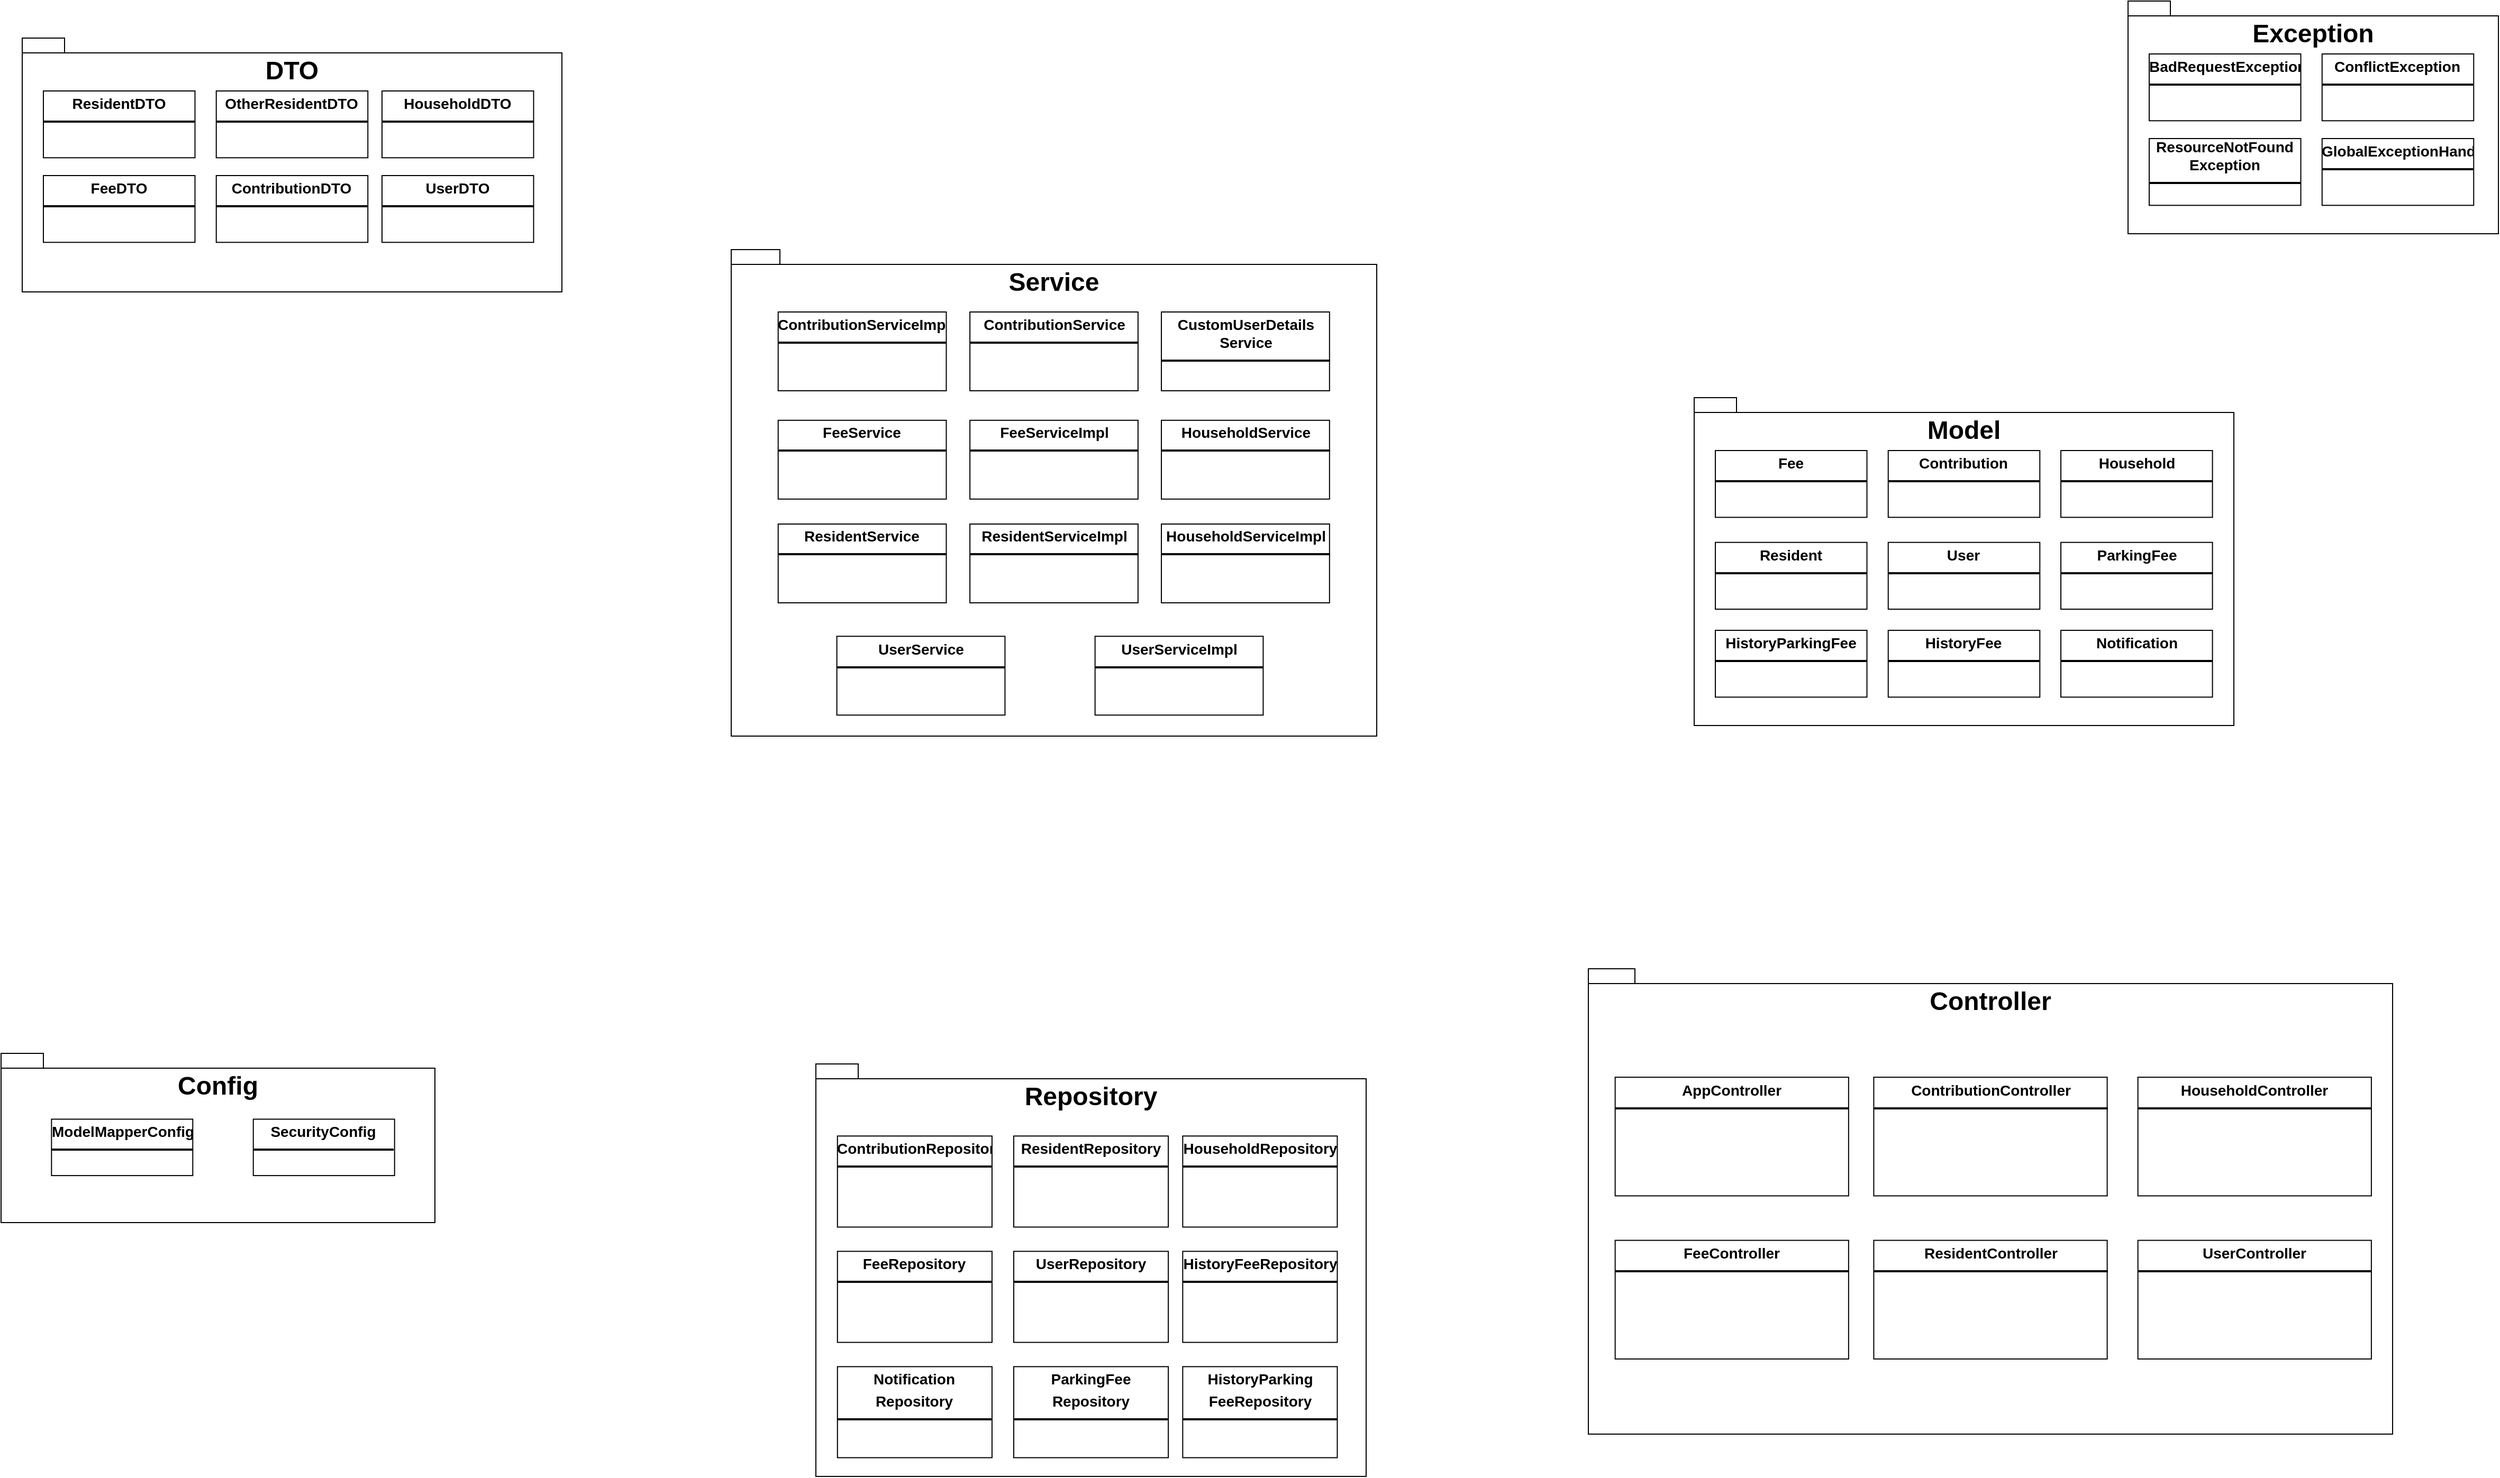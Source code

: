 <mxfile version="25.0.3">
  <diagram name="Trang-1" id="RsBz9VkTQKzEHJC4Uw_y">
    <mxGraphModel dx="2227" dy="759" grid="1" gridSize="10" guides="1" tooltips="1" connect="1" arrows="1" fold="1" page="1" pageScale="1" pageWidth="827" pageHeight="1169" math="0" shadow="0">
      <root>
        <mxCell id="0" />
        <mxCell id="1" parent="0" />
        <mxCell id="sc5J6ZGXAxC4H3JBdzpV-8" value="" style="group;fontSize=14;" parent="1" vertex="1" connectable="0">
          <mxGeometry x="-660" y="1360" width="410" height="160" as="geometry" />
        </mxCell>
        <mxCell id="sc5J6ZGXAxC4H3JBdzpV-1" value="&lt;font style=&quot;font-size: 24px;&quot;&gt;Config&lt;/font&gt;" style="shape=folder;fontStyle=1;spacingTop=10;tabWidth=40;tabHeight=14;tabPosition=left;html=1;whiteSpace=wrap;align=center;verticalAlign=top;labelPosition=center;verticalLabelPosition=middle;horizontal=1;fontSize=14;" parent="sc5J6ZGXAxC4H3JBdzpV-8" vertex="1">
          <mxGeometry width="410" height="160" as="geometry" />
        </mxCell>
        <mxCell id="sc5J6ZGXAxC4H3JBdzpV-6" value="&lt;p style=&quot;margin:0px;margin-top:4px;text-align:center;&quot;&gt;&lt;b&gt;ModelMapperConfig&lt;/b&gt;&lt;/p&gt;&lt;hr style=&quot;border-style:solid;&quot;&gt;&lt;div style=&quot;height:2px;&quot;&gt;&lt;/div&gt;" style="verticalAlign=top;align=left;overflow=fill;html=1;whiteSpace=wrap;fontSize=14;" parent="sc5J6ZGXAxC4H3JBdzpV-8" vertex="1">
          <mxGeometry x="47.674" y="62.222" width="133.488" height="53.333" as="geometry" />
        </mxCell>
        <mxCell id="sc5J6ZGXAxC4H3JBdzpV-7" value="&lt;p style=&quot;margin:0px;margin-top:4px;text-align:center;&quot;&gt;&lt;b&gt;SecurityConfig&lt;/b&gt;&lt;/p&gt;&lt;hr style=&quot;border-style:solid;&quot;&gt;&lt;div style=&quot;height:2px;&quot;&gt;&lt;/div&gt;" style="verticalAlign=top;align=left;overflow=fill;html=1;whiteSpace=wrap;fontSize=14;" parent="sc5J6ZGXAxC4H3JBdzpV-8" vertex="1">
          <mxGeometry x="238.372" y="62.222" width="133.488" height="53.333" as="geometry" />
        </mxCell>
        <mxCell id="sc5J6ZGXAxC4H3JBdzpV-34" value="" style="group;fontSize=14;" parent="1" vertex="1" connectable="0">
          <mxGeometry x="-640" y="400.0" width="510" height="240" as="geometry" />
        </mxCell>
        <mxCell id="sc5J6ZGXAxC4H3JBdzpV-32" value="&lt;font style=&quot;font-size: 24px;&quot;&gt;DTO&lt;/font&gt;" style="shape=folder;fontStyle=1;spacingTop=10;tabWidth=40;tabHeight=14;tabPosition=left;html=1;whiteSpace=wrap;align=center;verticalAlign=top;labelPosition=center;verticalLabelPosition=middle;horizontal=1;container=0;fontSize=14;" parent="sc5J6ZGXAxC4H3JBdzpV-34" vertex="1">
          <mxGeometry width="510" height="240" as="geometry" />
        </mxCell>
        <mxCell id="sc5J6ZGXAxC4H3JBdzpV-21" value="&lt;p style=&quot;margin:0px;margin-top:4px;text-align:center;&quot;&gt;&lt;b&gt;UserDTO&lt;/b&gt;&lt;/p&gt;&lt;hr style=&quot;border-style:solid;&quot;&gt;&lt;div style=&quot;height:2px;&quot;&gt;&lt;/div&gt;" style="verticalAlign=top;align=left;overflow=fill;html=1;whiteSpace=wrap;container=0;fontSize=14;" parent="sc5J6ZGXAxC4H3JBdzpV-34" vertex="1">
          <mxGeometry x="340.004" y="130.004" width="143.256" height="63.158" as="geometry" />
        </mxCell>
        <mxCell id="sc5J6ZGXAxC4H3JBdzpV-23" value="&lt;p style=&quot;margin:0px;margin-top:4px;text-align:center;&quot;&gt;&lt;b&gt;ResidentDTO&lt;/b&gt;&lt;/p&gt;&lt;hr style=&quot;border-style:solid;&quot;&gt;&lt;div style=&quot;height:2px;&quot;&gt;&lt;/div&gt;" style="verticalAlign=top;align=left;overflow=fill;html=1;whiteSpace=wrap;container=0;fontSize=14;" parent="sc5J6ZGXAxC4H3JBdzpV-34" vertex="1">
          <mxGeometry x="20.004" y="50.004" width="143.256" height="63.158" as="geometry" />
        </mxCell>
        <mxCell id="sc5J6ZGXAxC4H3JBdzpV-26" value="&lt;p style=&quot;margin:0px;margin-top:4px;text-align:center;&quot;&gt;&lt;b&gt;OtherResidentDTO&lt;/b&gt;&lt;/p&gt;&lt;hr style=&quot;border-style:solid;&quot;&gt;&lt;div style=&quot;height:2px;&quot;&gt;&lt;/div&gt;" style="verticalAlign=top;align=left;overflow=fill;html=1;whiteSpace=wrap;container=0;fontSize=14;" parent="sc5J6ZGXAxC4H3JBdzpV-34" vertex="1">
          <mxGeometry x="183.374" y="50.004" width="143.256" height="63.158" as="geometry" />
        </mxCell>
        <mxCell id="sc5J6ZGXAxC4H3JBdzpV-29" value="&lt;p style=&quot;margin:0px;margin-top:4px;text-align:center;&quot;&gt;&lt;b&gt;ContributionDTO&lt;/b&gt;&lt;/p&gt;&lt;hr style=&quot;border-style:solid;&quot;&gt;&lt;div style=&quot;height:2px;&quot;&gt;&lt;/div&gt;" style="verticalAlign=top;align=left;overflow=fill;html=1;whiteSpace=wrap;container=0;fontSize=14;" parent="sc5J6ZGXAxC4H3JBdzpV-34" vertex="1">
          <mxGeometry x="183.374" y="130.004" width="143.256" height="63.158" as="geometry" />
        </mxCell>
        <mxCell id="sc5J6ZGXAxC4H3JBdzpV-30" value="&lt;p style=&quot;margin:0px;margin-top:4px;text-align:center;&quot;&gt;&lt;b&gt;FeeDTO&lt;/b&gt;&lt;/p&gt;&lt;hr style=&quot;border-style:solid;&quot;&gt;&lt;div style=&quot;height:2px;&quot;&gt;&lt;/div&gt;" style="verticalAlign=top;align=left;overflow=fill;html=1;whiteSpace=wrap;container=0;fontSize=14;" parent="sc5J6ZGXAxC4H3JBdzpV-34" vertex="1">
          <mxGeometry x="20.004" y="130.004" width="143.256" height="63.158" as="geometry" />
        </mxCell>
        <mxCell id="sc5J6ZGXAxC4H3JBdzpV-31" value="&lt;p style=&quot;margin:0px;margin-top:4px;text-align:center;&quot;&gt;&lt;b&gt;HouseholdDTO&lt;/b&gt;&lt;/p&gt;&lt;hr style=&quot;border-style:solid;&quot;&gt;&lt;div style=&quot;height:2px;&quot;&gt;&lt;/div&gt;" style="verticalAlign=top;align=left;overflow=fill;html=1;whiteSpace=wrap;container=0;fontSize=14;" parent="sc5J6ZGXAxC4H3JBdzpV-34" vertex="1">
          <mxGeometry x="340.004" y="50.004" width="143.256" height="63.158" as="geometry" />
        </mxCell>
        <mxCell id="sc5J6ZGXAxC4H3JBdzpV-44" value="" style="group;fontSize=14;" parent="1" vertex="1" connectable="0">
          <mxGeometry x="1350" y="365" width="350" height="220" as="geometry" />
        </mxCell>
        <mxCell id="sc5J6ZGXAxC4H3JBdzpV-36" value="&lt;span&gt;&lt;font style=&quot;font-size: 24px;&quot;&gt;Exception&lt;/font&gt;&lt;/span&gt;" style="shape=folder;fontStyle=1;spacingTop=10;tabWidth=40;tabHeight=14;tabPosition=left;html=1;whiteSpace=wrap;align=center;verticalAlign=top;labelPosition=center;verticalLabelPosition=middle;horizontal=1;container=0;fontSize=14;" parent="sc5J6ZGXAxC4H3JBdzpV-44" vertex="1">
          <mxGeometry width="350" height="220" as="geometry" />
        </mxCell>
        <mxCell id="sc5J6ZGXAxC4H3JBdzpV-38" value="&lt;p style=&quot;margin:0px;margin-top:4px;text-align:center;&quot;&gt;&lt;b&gt;BadRequestException&lt;/b&gt;&lt;/p&gt;&lt;hr style=&quot;border-style:solid;&quot;&gt;&lt;div style=&quot;height:2px;&quot;&gt;&lt;/div&gt;" style="verticalAlign=top;align=left;overflow=fill;html=1;whiteSpace=wrap;container=0;fontSize=14;" parent="sc5J6ZGXAxC4H3JBdzpV-44" vertex="1">
          <mxGeometry x="20.004" y="50.004" width="143.256" height="63.158" as="geometry" />
        </mxCell>
        <mxCell id="sc5J6ZGXAxC4H3JBdzpV-39" value="&lt;p style=&quot;margin:0px;margin-top:4px;text-align:center;&quot;&gt;&lt;b&gt;ConflictException&lt;/b&gt;&lt;/p&gt;&lt;hr style=&quot;border-style:solid;&quot;&gt;&lt;div style=&quot;height:2px;&quot;&gt;&lt;/div&gt;" style="verticalAlign=top;align=left;overflow=fill;html=1;whiteSpace=wrap;container=0;fontSize=14;" parent="sc5J6ZGXAxC4H3JBdzpV-44" vertex="1">
          <mxGeometry x="183.374" y="50.004" width="143.256" height="63.158" as="geometry" />
        </mxCell>
        <mxCell id="sc5J6ZGXAxC4H3JBdzpV-41" value="&lt;b style=&quot;background-color: initial;&quot;&gt;ResourceNotFound Exception&lt;/b&gt;&lt;br&gt;&lt;hr style=&quot;background-color: initial; border-style: solid;&quot;&gt;" style="verticalAlign=middle;align=center;overflow=fill;html=1;whiteSpace=wrap;container=0;fontSize=14;" parent="sc5J6ZGXAxC4H3JBdzpV-44" vertex="1">
          <mxGeometry x="20.004" y="130.004" width="143.256" height="63.158" as="geometry" />
        </mxCell>
        <mxCell id="sc5J6ZGXAxC4H3JBdzpV-42" value="&lt;p style=&quot;margin: 4px 0px 0px;&quot;&gt;&lt;b&gt;GlobalExceptionHandle&lt;/b&gt;&lt;/p&gt;&lt;hr style=&quot;border-style:solid;&quot;&gt;&lt;div style=&quot;height:2px;&quot;&gt;&lt;/div&gt;" style="verticalAlign=top;align=center;overflow=fill;html=1;whiteSpace=wrap;container=0;fontSize=14;" parent="sc5J6ZGXAxC4H3JBdzpV-44" vertex="1">
          <mxGeometry x="183.374" y="130.004" width="143.256" height="63.158" as="geometry" />
        </mxCell>
        <mxCell id="sc5J6ZGXAxC4H3JBdzpV-64" value="" style="group;fontSize=14;" parent="1" vertex="1" connectable="0">
          <mxGeometry x="940" y="740" width="510" height="440" as="geometry" />
        </mxCell>
        <mxCell id="U2YbykC5bgwCkgJXxkAN-12" value="" style="group" vertex="1" connectable="0" parent="sc5J6ZGXAxC4H3JBdzpV-64">
          <mxGeometry width="510" height="310" as="geometry" />
        </mxCell>
        <mxCell id="sc5J6ZGXAxC4H3JBdzpV-55" value="&lt;span&gt;&lt;font style=&quot;font-size: 24px;&quot;&gt;Model&lt;/font&gt;&lt;/span&gt;" style="shape=folder;fontStyle=1;spacingTop=10;tabWidth=40;tabHeight=14;tabPosition=left;html=1;whiteSpace=wrap;align=center;verticalAlign=top;labelPosition=center;verticalLabelPosition=middle;horizontal=1;container=0;fontSize=14;" parent="U2YbykC5bgwCkgJXxkAN-12" vertex="1">
          <mxGeometry width="510" height="310" as="geometry" />
        </mxCell>
        <mxCell id="sc5J6ZGXAxC4H3JBdzpV-56" value="&lt;p style=&quot;margin:0px;margin-top:4px;text-align:center;&quot;&gt;&lt;b&gt;Contribution&lt;/b&gt;&lt;/p&gt;&lt;hr style=&quot;border-style:solid;&quot;&gt;&lt;div style=&quot;height:2px;&quot;&gt;&lt;/div&gt;" style="verticalAlign=top;align=left;overflow=fill;html=1;whiteSpace=wrap;container=0;fontSize=14;" parent="U2YbykC5bgwCkgJXxkAN-12" vertex="1">
          <mxGeometry x="183.374" y="50.004" width="143.256" height="63.158" as="geometry" />
        </mxCell>
        <mxCell id="sc5J6ZGXAxC4H3JBdzpV-57" value="&lt;p style=&quot;margin:0px;margin-top:4px;text-align:center;&quot;&gt;&lt;b&gt;User&lt;/b&gt;&lt;/p&gt;&lt;hr style=&quot;border-style:solid;&quot;&gt;&lt;div style=&quot;height:2px;&quot;&gt;&lt;/div&gt;" style="verticalAlign=top;align=left;overflow=fill;html=1;whiteSpace=wrap;container=0;fontSize=14;" parent="U2YbykC5bgwCkgJXxkAN-12" vertex="1">
          <mxGeometry x="183.374" y="136.844" width="143.256" height="63.158" as="geometry" />
        </mxCell>
        <mxCell id="sc5J6ZGXAxC4H3JBdzpV-58" value="&lt;p style=&quot;margin:0px;margin-top:4px;text-align:center;&quot;&gt;&lt;b&gt;Resident&lt;/b&gt;&lt;/p&gt;&lt;hr style=&quot;border-style:solid;&quot;&gt;&lt;div style=&quot;height:2px;&quot;&gt;&lt;/div&gt;" style="verticalAlign=top;align=left;overflow=fill;html=1;whiteSpace=wrap;container=0;fontSize=14;" parent="U2YbykC5bgwCkgJXxkAN-12" vertex="1">
          <mxGeometry x="20.004" y="136.844" width="143.256" height="63.158" as="geometry" />
        </mxCell>
        <mxCell id="sc5J6ZGXAxC4H3JBdzpV-59" value="&lt;p style=&quot;margin:0px;margin-top:4px;text-align:center;&quot;&gt;&lt;b&gt;Household&lt;/b&gt;&lt;/p&gt;&lt;hr style=&quot;border-style:solid;&quot;&gt;&lt;div style=&quot;height:2px;&quot;&gt;&lt;/div&gt;" style="verticalAlign=top;align=left;overflow=fill;html=1;whiteSpace=wrap;container=0;fontSize=14;" parent="U2YbykC5bgwCkgJXxkAN-12" vertex="1">
          <mxGeometry x="346.524" y="50.004" width="143.256" height="63.158" as="geometry" />
        </mxCell>
        <mxCell id="sc5J6ZGXAxC4H3JBdzpV-60" value="&lt;p style=&quot;margin:0px;margin-top:4px;text-align:center;&quot;&gt;&lt;b&gt;Fee&lt;/b&gt;&lt;/p&gt;&lt;hr style=&quot;border-style:solid;&quot;&gt;&lt;div style=&quot;height:2px;&quot;&gt;&lt;/div&gt;" style="verticalAlign=top;align=left;overflow=fill;html=1;whiteSpace=wrap;container=0;fontSize=14;" parent="U2YbykC5bgwCkgJXxkAN-12" vertex="1">
          <mxGeometry x="20.004" y="50.004" width="143.256" height="63.158" as="geometry" />
        </mxCell>
        <mxCell id="U2YbykC5bgwCkgJXxkAN-8" value="&lt;p style=&quot;margin:0px;margin-top:4px;text-align:center;&quot;&gt;&lt;b&gt;ParkingFee&lt;/b&gt;&lt;/p&gt;&lt;hr style=&quot;border-style:solid;&quot;&gt;&lt;div style=&quot;height:2px;&quot;&gt;&lt;/div&gt;" style="verticalAlign=top;align=left;overflow=fill;html=1;whiteSpace=wrap;container=0;fontSize=14;" vertex="1" parent="U2YbykC5bgwCkgJXxkAN-12">
          <mxGeometry x="346.524" y="136.844" width="143.256" height="63.158" as="geometry" />
        </mxCell>
        <mxCell id="U2YbykC5bgwCkgJXxkAN-9" value="&lt;p style=&quot;margin:0px;margin-top:4px;text-align:center;&quot;&gt;&lt;b&gt;Notification&lt;/b&gt;&lt;/p&gt;&lt;hr style=&quot;border-style:solid;&quot;&gt;&lt;div style=&quot;height:2px;&quot;&gt;&lt;/div&gt;" style="verticalAlign=top;align=left;overflow=fill;html=1;whiteSpace=wrap;container=0;fontSize=14;" vertex="1" parent="U2YbykC5bgwCkgJXxkAN-12">
          <mxGeometry x="346.524" y="220.004" width="143.256" height="63.158" as="geometry" />
        </mxCell>
        <mxCell id="U2YbykC5bgwCkgJXxkAN-10" value="&lt;p style=&quot;margin:0px;margin-top:4px;text-align:center;&quot;&gt;&lt;b&gt;HistoryFee&lt;/b&gt;&lt;/p&gt;&lt;hr style=&quot;border-style:solid;&quot;&gt;&lt;div style=&quot;height:2px;&quot;&gt;&lt;/div&gt;" style="verticalAlign=top;align=left;overflow=fill;html=1;whiteSpace=wrap;container=0;fontSize=14;" vertex="1" parent="U2YbykC5bgwCkgJXxkAN-12">
          <mxGeometry x="183.374" y="220.004" width="143.256" height="63.158" as="geometry" />
        </mxCell>
        <mxCell id="U2YbykC5bgwCkgJXxkAN-11" value="&lt;p style=&quot;margin:0px;margin-top:4px;text-align:center;&quot;&gt;&lt;b&gt;HistoryParkingFee&lt;/b&gt;&lt;/p&gt;&lt;hr style=&quot;border-style:solid;&quot;&gt;&lt;div style=&quot;height:2px;&quot;&gt;&lt;/div&gt;" style="verticalAlign=top;align=left;overflow=fill;html=1;whiteSpace=wrap;container=0;fontSize=14;" vertex="1" parent="U2YbykC5bgwCkgJXxkAN-12">
          <mxGeometry x="20.004" y="220.004" width="143.256" height="63.158" as="geometry" />
        </mxCell>
        <mxCell id="rf8PoIKGnRGIaHFTe1I7-6" value="" style="group;fontSize=14;" parent="1" vertex="1" connectable="0">
          <mxGeometry x="30" y="600" width="610" height="460" as="geometry" />
        </mxCell>
        <mxCell id="sc5J6ZGXAxC4H3JBdzpV-66" value="&lt;font style=&quot;font-size: 24px;&quot;&gt;Service&lt;/font&gt;" style="shape=folder;fontStyle=1;spacingTop=10;tabWidth=40;tabHeight=14;tabPosition=left;html=1;whiteSpace=wrap;align=center;verticalAlign=top;labelPosition=center;verticalLabelPosition=middle;horizontal=1;container=0;fontSize=14;" parent="rf8PoIKGnRGIaHFTe1I7-6" vertex="1">
          <mxGeometry width="610" height="460" as="geometry" />
        </mxCell>
        <mxCell id="sc5J6ZGXAxC4H3JBdzpV-67" value="&lt;p style=&quot;margin:0px;margin-top:4px;text-align:center;&quot;&gt;&lt;b&gt;ContributionService&lt;/b&gt;&lt;/p&gt;&lt;hr style=&quot;border-style:solid;&quot;&gt;&lt;div style=&quot;height:2px;&quot;&gt;&lt;/div&gt;" style="verticalAlign=top;align=left;overflow=fill;html=1;whiteSpace=wrap;container=0;fontSize=14;" parent="rf8PoIKGnRGIaHFTe1I7-6" vertex="1">
          <mxGeometry x="225.56" y="58.979" width="158.884" height="74.494" as="geometry" />
        </mxCell>
        <mxCell id="sc5J6ZGXAxC4H3JBdzpV-68" value="&lt;p style=&quot;margin:0px;margin-top:4px;text-align:center;&quot;&gt;&lt;b&gt;HouseholdService&lt;/b&gt;&lt;/p&gt;&lt;hr style=&quot;border-style:solid;&quot;&gt;&lt;div style=&quot;height:2px;&quot;&gt;&lt;/div&gt;" style="verticalAlign=top;align=left;overflow=fill;html=1;whiteSpace=wrap;container=0;fontSize=14;" parent="rf8PoIKGnRGIaHFTe1I7-6" vertex="1">
          <mxGeometry x="406.508" y="161.406" width="158.884" height="74.494" as="geometry" />
        </mxCell>
        <mxCell id="sc5J6ZGXAxC4H3JBdzpV-69" value="&lt;p style=&quot;margin: 4px 0px 0px; text-align: center;&quot;&gt;&lt;b&gt;FeeServiceImpl&lt;/b&gt;&lt;/p&gt;&lt;hr style=&quot;border-style: solid;&quot;&gt;" style="verticalAlign=top;align=left;overflow=fill;html=1;whiteSpace=wrap;container=0;fontSize=14;" parent="rf8PoIKGnRGIaHFTe1I7-6" vertex="1">
          <mxGeometry x="225.56" y="161.406" width="158.884" height="74.494" as="geometry" />
        </mxCell>
        <mxCell id="sc5J6ZGXAxC4H3JBdzpV-70" value="&lt;p style=&quot;margin:0px;margin-top:4px;text-align:center;&quot;&gt;&lt;b&gt;CustomUserDetails Service&lt;/b&gt;&lt;/p&gt;&lt;hr style=&quot;border-style:solid;&quot;&gt;&lt;div style=&quot;height:2px;&quot;&gt;&lt;/div&gt;" style="verticalAlign=top;align=left;overflow=fill;html=1;whiteSpace=wrap;container=0;fontSize=14;" parent="rf8PoIKGnRGIaHFTe1I7-6" vertex="1">
          <mxGeometry x="406.508" y="58.979" width="158.884" height="74.494" as="geometry" />
        </mxCell>
        <mxCell id="sc5J6ZGXAxC4H3JBdzpV-71" value="&lt;p style=&quot;margin:0px;margin-top:4px;text-align:center;&quot;&gt;&lt;b&gt;FeeService&lt;/b&gt;&lt;/p&gt;&lt;hr style=&quot;border-style:solid;&quot;&gt;&lt;div style=&quot;height:2px;&quot;&gt;&lt;/div&gt;" style="verticalAlign=top;align=left;overflow=fill;html=1;whiteSpace=wrap;container=0;fontSize=14;" parent="rf8PoIKGnRGIaHFTe1I7-6" vertex="1">
          <mxGeometry x="44.368" y="161.406" width="158.884" height="74.494" as="geometry" />
        </mxCell>
        <mxCell id="sc5J6ZGXAxC4H3JBdzpV-72" value="&lt;p style=&quot;margin:0px;margin-top:4px;text-align:center;&quot;&gt;&lt;b&gt;ContributionServiceImpl&lt;/b&gt;&lt;/p&gt;&lt;hr style=&quot;border-style:solid;&quot;&gt;&lt;div style=&quot;height:2px;&quot;&gt;&lt;/div&gt;" style="verticalAlign=top;align=left;overflow=fill;html=1;whiteSpace=wrap;container=0;fontSize=14;" parent="rf8PoIKGnRGIaHFTe1I7-6" vertex="1">
          <mxGeometry x="44.368" y="58.979" width="158.884" height="74.494" as="geometry" />
        </mxCell>
        <mxCell id="rf8PoIKGnRGIaHFTe1I7-1" value="&lt;p style=&quot;margin:0px;margin-top:4px;text-align:center;&quot;&gt;&lt;b&gt;HouseholdServiceImpl&lt;/b&gt;&lt;/p&gt;&lt;hr style=&quot;border-style:solid;&quot;&gt;&lt;div style=&quot;height:2px;&quot;&gt;&lt;/div&gt;" style="verticalAlign=top;align=left;overflow=fill;html=1;whiteSpace=wrap;container=0;fontSize=14;" parent="rf8PoIKGnRGIaHFTe1I7-6" vertex="1">
          <mxGeometry x="406.508" y="259.492" width="158.884" height="74.494" as="geometry" />
        </mxCell>
        <mxCell id="rf8PoIKGnRGIaHFTe1I7-2" value="&lt;p style=&quot;margin:0px;margin-top:4px;text-align:center;&quot;&gt;&lt;b&gt;ResidentService&lt;/b&gt;&lt;/p&gt;&lt;hr style=&quot;border-style:solid;&quot;&gt;&lt;div style=&quot;height:2px;&quot;&gt;&lt;/div&gt;" style="verticalAlign=top;align=left;overflow=fill;html=1;whiteSpace=wrap;container=0;fontSize=14;" parent="rf8PoIKGnRGIaHFTe1I7-6" vertex="1">
          <mxGeometry x="44.368" y="259.492" width="158.884" height="74.494" as="geometry" />
        </mxCell>
        <mxCell id="rf8PoIKGnRGIaHFTe1I7-3" value="&lt;p style=&quot;margin:0px;margin-top:4px;text-align:center;&quot;&gt;&lt;b&gt;ResidentServiceImpl&lt;/b&gt;&lt;/p&gt;&lt;hr style=&quot;border-style:solid;&quot;&gt;&lt;div style=&quot;height:2px;&quot;&gt;&lt;/div&gt;" style="verticalAlign=top;align=left;overflow=fill;html=1;whiteSpace=wrap;container=0;fontSize=14;" parent="rf8PoIKGnRGIaHFTe1I7-6" vertex="1">
          <mxGeometry x="225.56" y="259.492" width="158.884" height="74.494" as="geometry" />
        </mxCell>
        <mxCell id="rf8PoIKGnRGIaHFTe1I7-4" value="&lt;p style=&quot;margin:0px;margin-top:4px;text-align:center;&quot;&gt;&lt;b&gt;UserService&lt;/b&gt;&lt;/p&gt;&lt;hr style=&quot;border-style:solid;&quot;&gt;&lt;div style=&quot;height:2px;&quot;&gt;&lt;/div&gt;" style="verticalAlign=top;align=left;overflow=fill;html=1;whiteSpace=wrap;container=0;fontSize=14;" parent="rf8PoIKGnRGIaHFTe1I7-6" vertex="1">
          <mxGeometry x="99.823" y="365.646" width="158.884" height="74.494" as="geometry" />
        </mxCell>
        <mxCell id="rf8PoIKGnRGIaHFTe1I7-5" value="&lt;p style=&quot;margin: 4px 0px 0px; text-align: center;&quot;&gt;&lt;b&gt;UserServiceImpl&lt;/b&gt;&lt;/p&gt;&lt;hr style=&quot;border-style: solid;&quot;&gt;" style="verticalAlign=top;align=left;overflow=fill;html=1;whiteSpace=wrap;container=0;fontSize=14;" parent="rf8PoIKGnRGIaHFTe1I7-6" vertex="1">
          <mxGeometry x="343.823" y="365.646" width="158.884" height="74.494" as="geometry" />
        </mxCell>
        <mxCell id="rf8PoIKGnRGIaHFTe1I7-7" value="" style="group;fontSize=14;" parent="1" vertex="1" connectable="0">
          <mxGeometry x="110" y="1370" width="520" height="390" as="geometry" />
        </mxCell>
        <mxCell id="U2YbykC5bgwCkgJXxkAN-17" value="" style="group" vertex="1" connectable="0" parent="rf8PoIKGnRGIaHFTe1I7-7">
          <mxGeometry width="520" height="390" as="geometry" />
        </mxCell>
        <mxCell id="sc5J6ZGXAxC4H3JBdzpV-47" value="&lt;font style=&quot;font-size: 24px;&quot;&gt;Repository&lt;/font&gt;" style="shape=folder;fontStyle=1;spacingTop=10;tabWidth=40;tabHeight=14;tabPosition=left;html=1;whiteSpace=wrap;align=center;verticalAlign=top;labelPosition=center;verticalLabelPosition=middle;horizontal=1;container=0;fontSize=14;" parent="U2YbykC5bgwCkgJXxkAN-17" vertex="1">
          <mxGeometry width="520" height="390" as="geometry" />
        </mxCell>
        <mxCell id="sc5J6ZGXAxC4H3JBdzpV-48" value="&lt;p style=&quot;margin:0px;margin-top:4px;text-align:center;&quot;&gt;&lt;b&gt;UserRepository&lt;/b&gt;&lt;/p&gt;&lt;hr style=&quot;border-style:solid;&quot;&gt;&lt;div style=&quot;height:2px;&quot;&gt;&lt;/div&gt;" style="verticalAlign=top;align=left;overflow=fill;html=1;whiteSpace=wrap;container=0;fontSize=14;" parent="U2YbykC5bgwCkgJXxkAN-17" vertex="1">
          <mxGeometry x="186.97" y="177.183" width="146.065" height="86.078" as="geometry" />
        </mxCell>
        <mxCell id="sc5J6ZGXAxC4H3JBdzpV-49" value="&lt;p style=&quot;margin:0px;margin-top:4px;text-align:center;&quot;&gt;&lt;b&gt;ContributionRepository&lt;/b&gt;&lt;/p&gt;&lt;hr style=&quot;border-style:solid;&quot;&gt;&lt;div style=&quot;height:2px;&quot;&gt;&lt;/div&gt;" style="verticalAlign=top;align=left;overflow=fill;html=1;whiteSpace=wrap;container=0;fontSize=14;" parent="U2YbykC5bgwCkgJXxkAN-17" vertex="1">
          <mxGeometry x="20.396" y="68.151" width="146.065" height="86.078" as="geometry" />
        </mxCell>
        <mxCell id="sc5J6ZGXAxC4H3JBdzpV-50" value="&lt;p style=&quot;margin:0px;margin-top:4px;text-align:center;&quot;&gt;&lt;b&gt;ResidentRepository&lt;/b&gt;&lt;/p&gt;&lt;hr style=&quot;border-style:solid;&quot;&gt;&lt;div style=&quot;height:2px;&quot;&gt;&lt;/div&gt;" style="verticalAlign=top;align=left;overflow=fill;html=1;whiteSpace=wrap;container=0;fontSize=14;" parent="U2YbykC5bgwCkgJXxkAN-17" vertex="1">
          <mxGeometry x="186.97" y="68.151" width="146.065" height="86.078" as="geometry" />
        </mxCell>
        <mxCell id="sc5J6ZGXAxC4H3JBdzpV-52" value="&lt;p style=&quot;margin:0px;margin-top:4px;text-align:center;&quot;&gt;&lt;b&gt;FeeRepository&lt;/b&gt;&lt;/p&gt;&lt;hr style=&quot;border-style:solid;&quot;&gt;&lt;div style=&quot;height:2px;&quot;&gt;&lt;/div&gt;" style="verticalAlign=top;align=left;overflow=fill;html=1;whiteSpace=wrap;container=0;fontSize=14;" parent="U2YbykC5bgwCkgJXxkAN-17" vertex="1">
          <mxGeometry x="20.396" y="177.183" width="146.065" height="86.078" as="geometry" />
        </mxCell>
        <mxCell id="sc5J6ZGXAxC4H3JBdzpV-53" value="&lt;p style=&quot;margin:0px;margin-top:4px;text-align:center;&quot;&gt;&lt;b&gt;HouseholdRepository&lt;/b&gt;&lt;/p&gt;&lt;hr style=&quot;border-style:solid;&quot;&gt;&lt;div style=&quot;height:2px;&quot;&gt;&lt;/div&gt;" style="verticalAlign=top;align=left;overflow=fill;html=1;whiteSpace=wrap;container=0;fontSize=14;" parent="U2YbykC5bgwCkgJXxkAN-17" vertex="1">
          <mxGeometry x="346.671" y="68.151" width="146.065" height="86.078" as="geometry" />
        </mxCell>
        <mxCell id="U2YbykC5bgwCkgJXxkAN-13" value="&lt;p style=&quot;margin:0px;margin-top:4px;text-align:center;&quot;&gt;&lt;b&gt;HistoryFeeRepository&lt;/b&gt;&lt;/p&gt;&lt;hr style=&quot;border-style:solid;&quot;&gt;&lt;div style=&quot;height:2px;&quot;&gt;&lt;/div&gt;" style="verticalAlign=top;align=left;overflow=fill;html=1;whiteSpace=wrap;container=0;fontSize=14;" vertex="1" parent="U2YbykC5bgwCkgJXxkAN-17">
          <mxGeometry x="346.671" y="177.183" width="146.065" height="86.078" as="geometry" />
        </mxCell>
        <mxCell id="U2YbykC5bgwCkgJXxkAN-14" value="&lt;p style=&quot;margin:0px;margin-top:4px;text-align:center;&quot;&gt;&lt;b&gt;HistoryParking&lt;/b&gt;&lt;/p&gt;&lt;p style=&quot;margin:0px;margin-top:4px;text-align:center;&quot;&gt;&lt;b&gt;FeeRepository&lt;/b&gt;&lt;/p&gt;&lt;hr style=&quot;border-style:solid;&quot;&gt;&lt;div style=&quot;height:2px;&quot;&gt;&lt;/div&gt;" style="verticalAlign=top;align=left;overflow=fill;html=1;whiteSpace=wrap;container=0;fontSize=14;" vertex="1" parent="U2YbykC5bgwCkgJXxkAN-17">
          <mxGeometry x="346.671" y="286.215" width="146.065" height="86.078" as="geometry" />
        </mxCell>
        <mxCell id="U2YbykC5bgwCkgJXxkAN-15" value="&lt;p style=&quot;margin:0px;margin-top:4px;text-align:center;&quot;&gt;&lt;b&gt;Notification&lt;/b&gt;&lt;/p&gt;&lt;p style=&quot;margin:0px;margin-top:4px;text-align:center;&quot;&gt;&lt;b&gt;Repository&lt;/b&gt;&lt;/p&gt;&lt;hr style=&quot;border-style:solid;&quot;&gt;&lt;div style=&quot;height:2px;&quot;&gt;&lt;/div&gt;" style="verticalAlign=top;align=left;overflow=fill;html=1;whiteSpace=wrap;container=0;fontSize=14;" vertex="1" parent="U2YbykC5bgwCkgJXxkAN-17">
          <mxGeometry x="20.396" y="286.215" width="146.065" height="86.078" as="geometry" />
        </mxCell>
        <mxCell id="U2YbykC5bgwCkgJXxkAN-16" value="&lt;p style=&quot;margin:0px;margin-top:4px;text-align:center;&quot;&gt;&lt;b&gt;Parking&lt;/b&gt;&lt;b style=&quot;background-color: initial;&quot;&gt;Fee&lt;/b&gt;&lt;/p&gt;&lt;p style=&quot;margin:0px;margin-top:4px;text-align:center;&quot;&gt;&lt;b style=&quot;background-color: initial;&quot;&gt;Repository&lt;/b&gt;&lt;/p&gt;&lt;hr style=&quot;border-style:solid;&quot;&gt;&lt;div style=&quot;height:2px;&quot;&gt;&lt;/div&gt;" style="verticalAlign=top;align=left;overflow=fill;html=1;whiteSpace=wrap;container=0;fontSize=14;" vertex="1" parent="U2YbykC5bgwCkgJXxkAN-17">
          <mxGeometry x="186.97" y="286.215" width="146.065" height="86.078" as="geometry" />
        </mxCell>
        <mxCell id="fc8NallNKGBZCBb7W6Gl-3" value="" style="group;fontSize=14;" parent="1" vertex="1" connectable="0">
          <mxGeometry x="840" y="1280" width="760" height="440" as="geometry" />
        </mxCell>
        <mxCell id="fc8NallNKGBZCBb7W6Gl-4" value="&lt;font style=&quot;font-size: 24px;&quot;&gt;Controller&lt;/font&gt;" style="shape=folder;fontStyle=1;spacingTop=10;tabWidth=40;tabHeight=14;tabPosition=left;html=1;whiteSpace=wrap;align=center;verticalAlign=top;labelPosition=center;verticalLabelPosition=middle;horizontal=1;container=0;fontSize=14;" parent="fc8NallNKGBZCBb7W6Gl-3" vertex="1">
          <mxGeometry width="760.0" height="440.0" as="geometry" />
        </mxCell>
        <mxCell id="fc8NallNKGBZCBb7W6Gl-5" value="&lt;p style=&quot;margin:0px;margin-top:4px;text-align:center;&quot;&gt;&lt;b&gt;ContributionController&lt;/b&gt;&lt;/p&gt;&lt;hr style=&quot;border-style:solid;&quot;&gt;&lt;div style=&quot;height:2px;&quot;&gt;&lt;/div&gt;" style="verticalAlign=top;align=left;overflow=fill;html=1;whiteSpace=wrap;container=0;fontSize=14;" parent="fc8NallNKGBZCBb7W6Gl-3" vertex="1">
          <mxGeometry x="269.705" y="102.56" width="220.595" height="112.171" as="geometry" />
        </mxCell>
        <mxCell id="fc8NallNKGBZCBb7W6Gl-6" value="&lt;p style=&quot;margin:0px;margin-top:4px;text-align:center;&quot;&gt;&lt;b&gt;UserController&lt;/b&gt;&lt;/p&gt;&lt;hr style=&quot;border-style:solid;&quot;&gt;&lt;div style=&quot;height:2px;&quot;&gt;&lt;/div&gt;" style="verticalAlign=top;align=left;overflow=fill;html=1;whiteSpace=wrap;container=0;fontSize=14;" parent="fc8NallNKGBZCBb7W6Gl-3" vertex="1">
          <mxGeometry x="519.339" y="256.791" width="220.595" height="112.171" as="geometry" />
        </mxCell>
        <mxCell id="fc8NallNKGBZCBb7W6Gl-7" value="&lt;p style=&quot;margin:0px;margin-top:4px;text-align:center;&quot;&gt;&lt;b&gt;ResidentController&lt;/b&gt;&lt;/p&gt;&lt;hr style=&quot;border-style:solid;&quot;&gt;&lt;div style=&quot;height:2px;&quot;&gt;&lt;/div&gt;" style="verticalAlign=top;align=left;overflow=fill;html=1;whiteSpace=wrap;container=0;fontSize=14;" parent="fc8NallNKGBZCBb7W6Gl-3" vertex="1">
          <mxGeometry x="269.705" y="256.791" width="220.595" height="112.171" as="geometry" />
        </mxCell>
        <mxCell id="fc8NallNKGBZCBb7W6Gl-8" value="&lt;p style=&quot;margin:0px;margin-top:4px;text-align:center;&quot;&gt;&lt;b&gt;HouseholdController&lt;/b&gt;&lt;/p&gt;&lt;hr style=&quot;border-style:solid;&quot;&gt;&lt;div style=&quot;height:2px;&quot;&gt;&lt;/div&gt;" style="verticalAlign=top;align=left;overflow=fill;html=1;whiteSpace=wrap;container=0;fontSize=14;" parent="fc8NallNKGBZCBb7W6Gl-3" vertex="1">
          <mxGeometry x="519.339" y="102.56" width="220.595" height="112.171" as="geometry" />
        </mxCell>
        <mxCell id="fc8NallNKGBZCBb7W6Gl-9" value="&lt;p style=&quot;margin:0px;margin-top:4px;text-align:center;&quot;&gt;&lt;b&gt;FeeController&lt;/b&gt;&lt;/p&gt;&lt;hr style=&quot;border-style:solid;&quot;&gt;&lt;div style=&quot;height:2px;&quot;&gt;&lt;/div&gt;" style="verticalAlign=top;align=left;overflow=fill;html=1;whiteSpace=wrap;container=0;fontSize=14;" parent="fc8NallNKGBZCBb7W6Gl-3" vertex="1">
          <mxGeometry x="25.331" y="256.791" width="220.595" height="112.171" as="geometry" />
        </mxCell>
        <mxCell id="fc8NallNKGBZCBb7W6Gl-10" value="&lt;p style=&quot;margin:0px;margin-top:4px;text-align:center;&quot;&gt;&lt;b&gt;AppController&lt;/b&gt;&lt;/p&gt;&lt;hr style=&quot;border-style:solid;&quot;&gt;&lt;div style=&quot;height:2px;&quot;&gt;&lt;/div&gt;" style="verticalAlign=top;align=left;overflow=fill;html=1;whiteSpace=wrap;container=0;fontSize=14;" parent="fc8NallNKGBZCBb7W6Gl-3" vertex="1">
          <mxGeometry x="25.331" y="102.56" width="220.595" height="112.171" as="geometry" />
        </mxCell>
      </root>
    </mxGraphModel>
  </diagram>
</mxfile>
